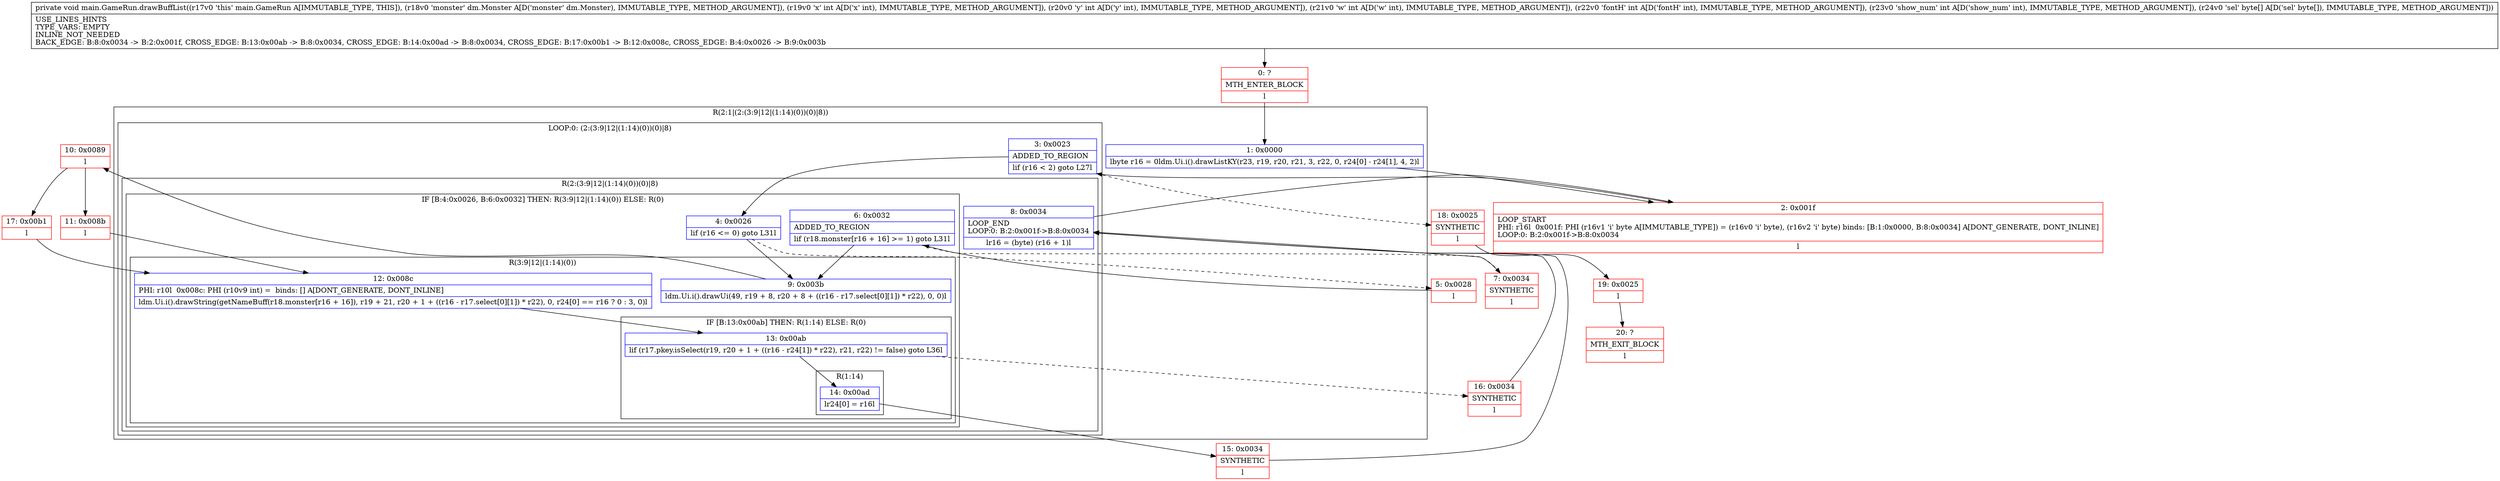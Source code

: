 digraph "CFG formain.GameRun.drawBuffList(Ldm\/Monster;IIIII[B)V" {
subgraph cluster_Region_703381523 {
label = "R(2:1|(2:(3:9|12|(1:14)(0))(0)|8))";
node [shape=record,color=blue];
Node_1 [shape=record,label="{1\:\ 0x0000|lbyte r16 = 0ldm.Ui.i().drawListKY(r23, r19, r20, r21, 3, r22, 0, r24[0] \- r24[1], 4, 2)l}"];
subgraph cluster_LoopRegion_764015517 {
label = "LOOP:0: (2:(3:9|12|(1:14)(0))(0)|8)";
node [shape=record,color=blue];
Node_3 [shape=record,label="{3\:\ 0x0023|ADDED_TO_REGION\l|lif (r16 \< 2) goto L27l}"];
subgraph cluster_Region_1018225628 {
label = "R(2:(3:9|12|(1:14)(0))(0)|8)";
node [shape=record,color=blue];
subgraph cluster_IfRegion_1223050476 {
label = "IF [B:4:0x0026, B:6:0x0032] THEN: R(3:9|12|(1:14)(0)) ELSE: R(0)";
node [shape=record,color=blue];
Node_4 [shape=record,label="{4\:\ 0x0026|lif (r16 \<= 0) goto L31l}"];
Node_6 [shape=record,label="{6\:\ 0x0032|ADDED_TO_REGION\l|lif (r18.monster[r16 + 16] \>= 1) goto L31l}"];
subgraph cluster_Region_130415035 {
label = "R(3:9|12|(1:14)(0))";
node [shape=record,color=blue];
Node_9 [shape=record,label="{9\:\ 0x003b|ldm.Ui.i().drawUi(49, r19 + 8, r20 + 8 + ((r16 \- r17.select[0][1]) * r22), 0, 0)l}"];
Node_12 [shape=record,label="{12\:\ 0x008c|PHI: r10l  0x008c: PHI (r10v9 int) =  binds: [] A[DONT_GENERATE, DONT_INLINE]\l|ldm.Ui.i().drawString(getNameBuff(r18.monster[r16 + 16]), r19 + 21, r20 + 1 + ((r16 \- r17.select[0][1]) * r22), 0, r24[0] == r16 ? 0 : 3, 0)l}"];
subgraph cluster_IfRegion_1011893404 {
label = "IF [B:13:0x00ab] THEN: R(1:14) ELSE: R(0)";
node [shape=record,color=blue];
Node_13 [shape=record,label="{13\:\ 0x00ab|lif (r17.pkey.isSelect(r19, r20 + 1 + ((r16 \- r24[1]) * r22), r21, r22) != false) goto L36l}"];
subgraph cluster_Region_1579638160 {
label = "R(1:14)";
node [shape=record,color=blue];
Node_14 [shape=record,label="{14\:\ 0x00ad|lr24[0] = r16l}"];
}
subgraph cluster_Region_1711097963 {
label = "R(0)";
node [shape=record,color=blue];
}
}
}
subgraph cluster_Region_452285321 {
label = "R(0)";
node [shape=record,color=blue];
}
}
Node_8 [shape=record,label="{8\:\ 0x0034|LOOP_END\lLOOP:0: B:2:0x001f\-\>B:8:0x0034\l|lr16 = (byte) (r16 + 1)l}"];
}
}
}
Node_0 [shape=record,color=red,label="{0\:\ ?|MTH_ENTER_BLOCK\l|l}"];
Node_2 [shape=record,color=red,label="{2\:\ 0x001f|LOOP_START\lPHI: r16l  0x001f: PHI (r16v1 'i' byte A[IMMUTABLE_TYPE]) = (r16v0 'i' byte), (r16v2 'i' byte) binds: [B:1:0x0000, B:8:0x0034] A[DONT_GENERATE, DONT_INLINE]\lLOOP:0: B:2:0x001f\-\>B:8:0x0034\l|l}"];
Node_5 [shape=record,color=red,label="{5\:\ 0x0028|l}"];
Node_7 [shape=record,color=red,label="{7\:\ 0x0034|SYNTHETIC\l|l}"];
Node_10 [shape=record,color=red,label="{10\:\ 0x0089|l}"];
Node_11 [shape=record,color=red,label="{11\:\ 0x008b|l}"];
Node_15 [shape=record,color=red,label="{15\:\ 0x0034|SYNTHETIC\l|l}"];
Node_16 [shape=record,color=red,label="{16\:\ 0x0034|SYNTHETIC\l|l}"];
Node_17 [shape=record,color=red,label="{17\:\ 0x00b1|l}"];
Node_18 [shape=record,color=red,label="{18\:\ 0x0025|SYNTHETIC\l|l}"];
Node_19 [shape=record,color=red,label="{19\:\ 0x0025|l}"];
Node_20 [shape=record,color=red,label="{20\:\ ?|MTH_EXIT_BLOCK\l|l}"];
MethodNode[shape=record,label="{private void main.GameRun.drawBuffList((r17v0 'this' main.GameRun A[IMMUTABLE_TYPE, THIS]), (r18v0 'monster' dm.Monster A[D('monster' dm.Monster), IMMUTABLE_TYPE, METHOD_ARGUMENT]), (r19v0 'x' int A[D('x' int), IMMUTABLE_TYPE, METHOD_ARGUMENT]), (r20v0 'y' int A[D('y' int), IMMUTABLE_TYPE, METHOD_ARGUMENT]), (r21v0 'w' int A[D('w' int), IMMUTABLE_TYPE, METHOD_ARGUMENT]), (r22v0 'fontH' int A[D('fontH' int), IMMUTABLE_TYPE, METHOD_ARGUMENT]), (r23v0 'show_num' int A[D('show_num' int), IMMUTABLE_TYPE, METHOD_ARGUMENT]), (r24v0 'sel' byte[] A[D('sel' byte[]), IMMUTABLE_TYPE, METHOD_ARGUMENT]))  | USE_LINES_HINTS\lTYPE_VARS: EMPTY\lINLINE_NOT_NEEDED\lBACK_EDGE: B:8:0x0034 \-\> B:2:0x001f, CROSS_EDGE: B:13:0x00ab \-\> B:8:0x0034, CROSS_EDGE: B:14:0x00ad \-\> B:8:0x0034, CROSS_EDGE: B:17:0x00b1 \-\> B:12:0x008c, CROSS_EDGE: B:4:0x0026 \-\> B:9:0x003b\l}"];
MethodNode -> Node_0;
Node_1 -> Node_2;
Node_3 -> Node_4;
Node_3 -> Node_18[style=dashed];
Node_4 -> Node_5[style=dashed];
Node_4 -> Node_9;
Node_6 -> Node_9;
Node_6 -> Node_7[style=dashed];
Node_9 -> Node_10;
Node_12 -> Node_13;
Node_13 -> Node_14;
Node_13 -> Node_16[style=dashed];
Node_14 -> Node_15;
Node_8 -> Node_2;
Node_0 -> Node_1;
Node_2 -> Node_3;
Node_5 -> Node_6;
Node_7 -> Node_8;
Node_10 -> Node_11;
Node_10 -> Node_17;
Node_11 -> Node_12;
Node_15 -> Node_8;
Node_16 -> Node_8;
Node_17 -> Node_12;
Node_18 -> Node_19;
Node_19 -> Node_20;
}

